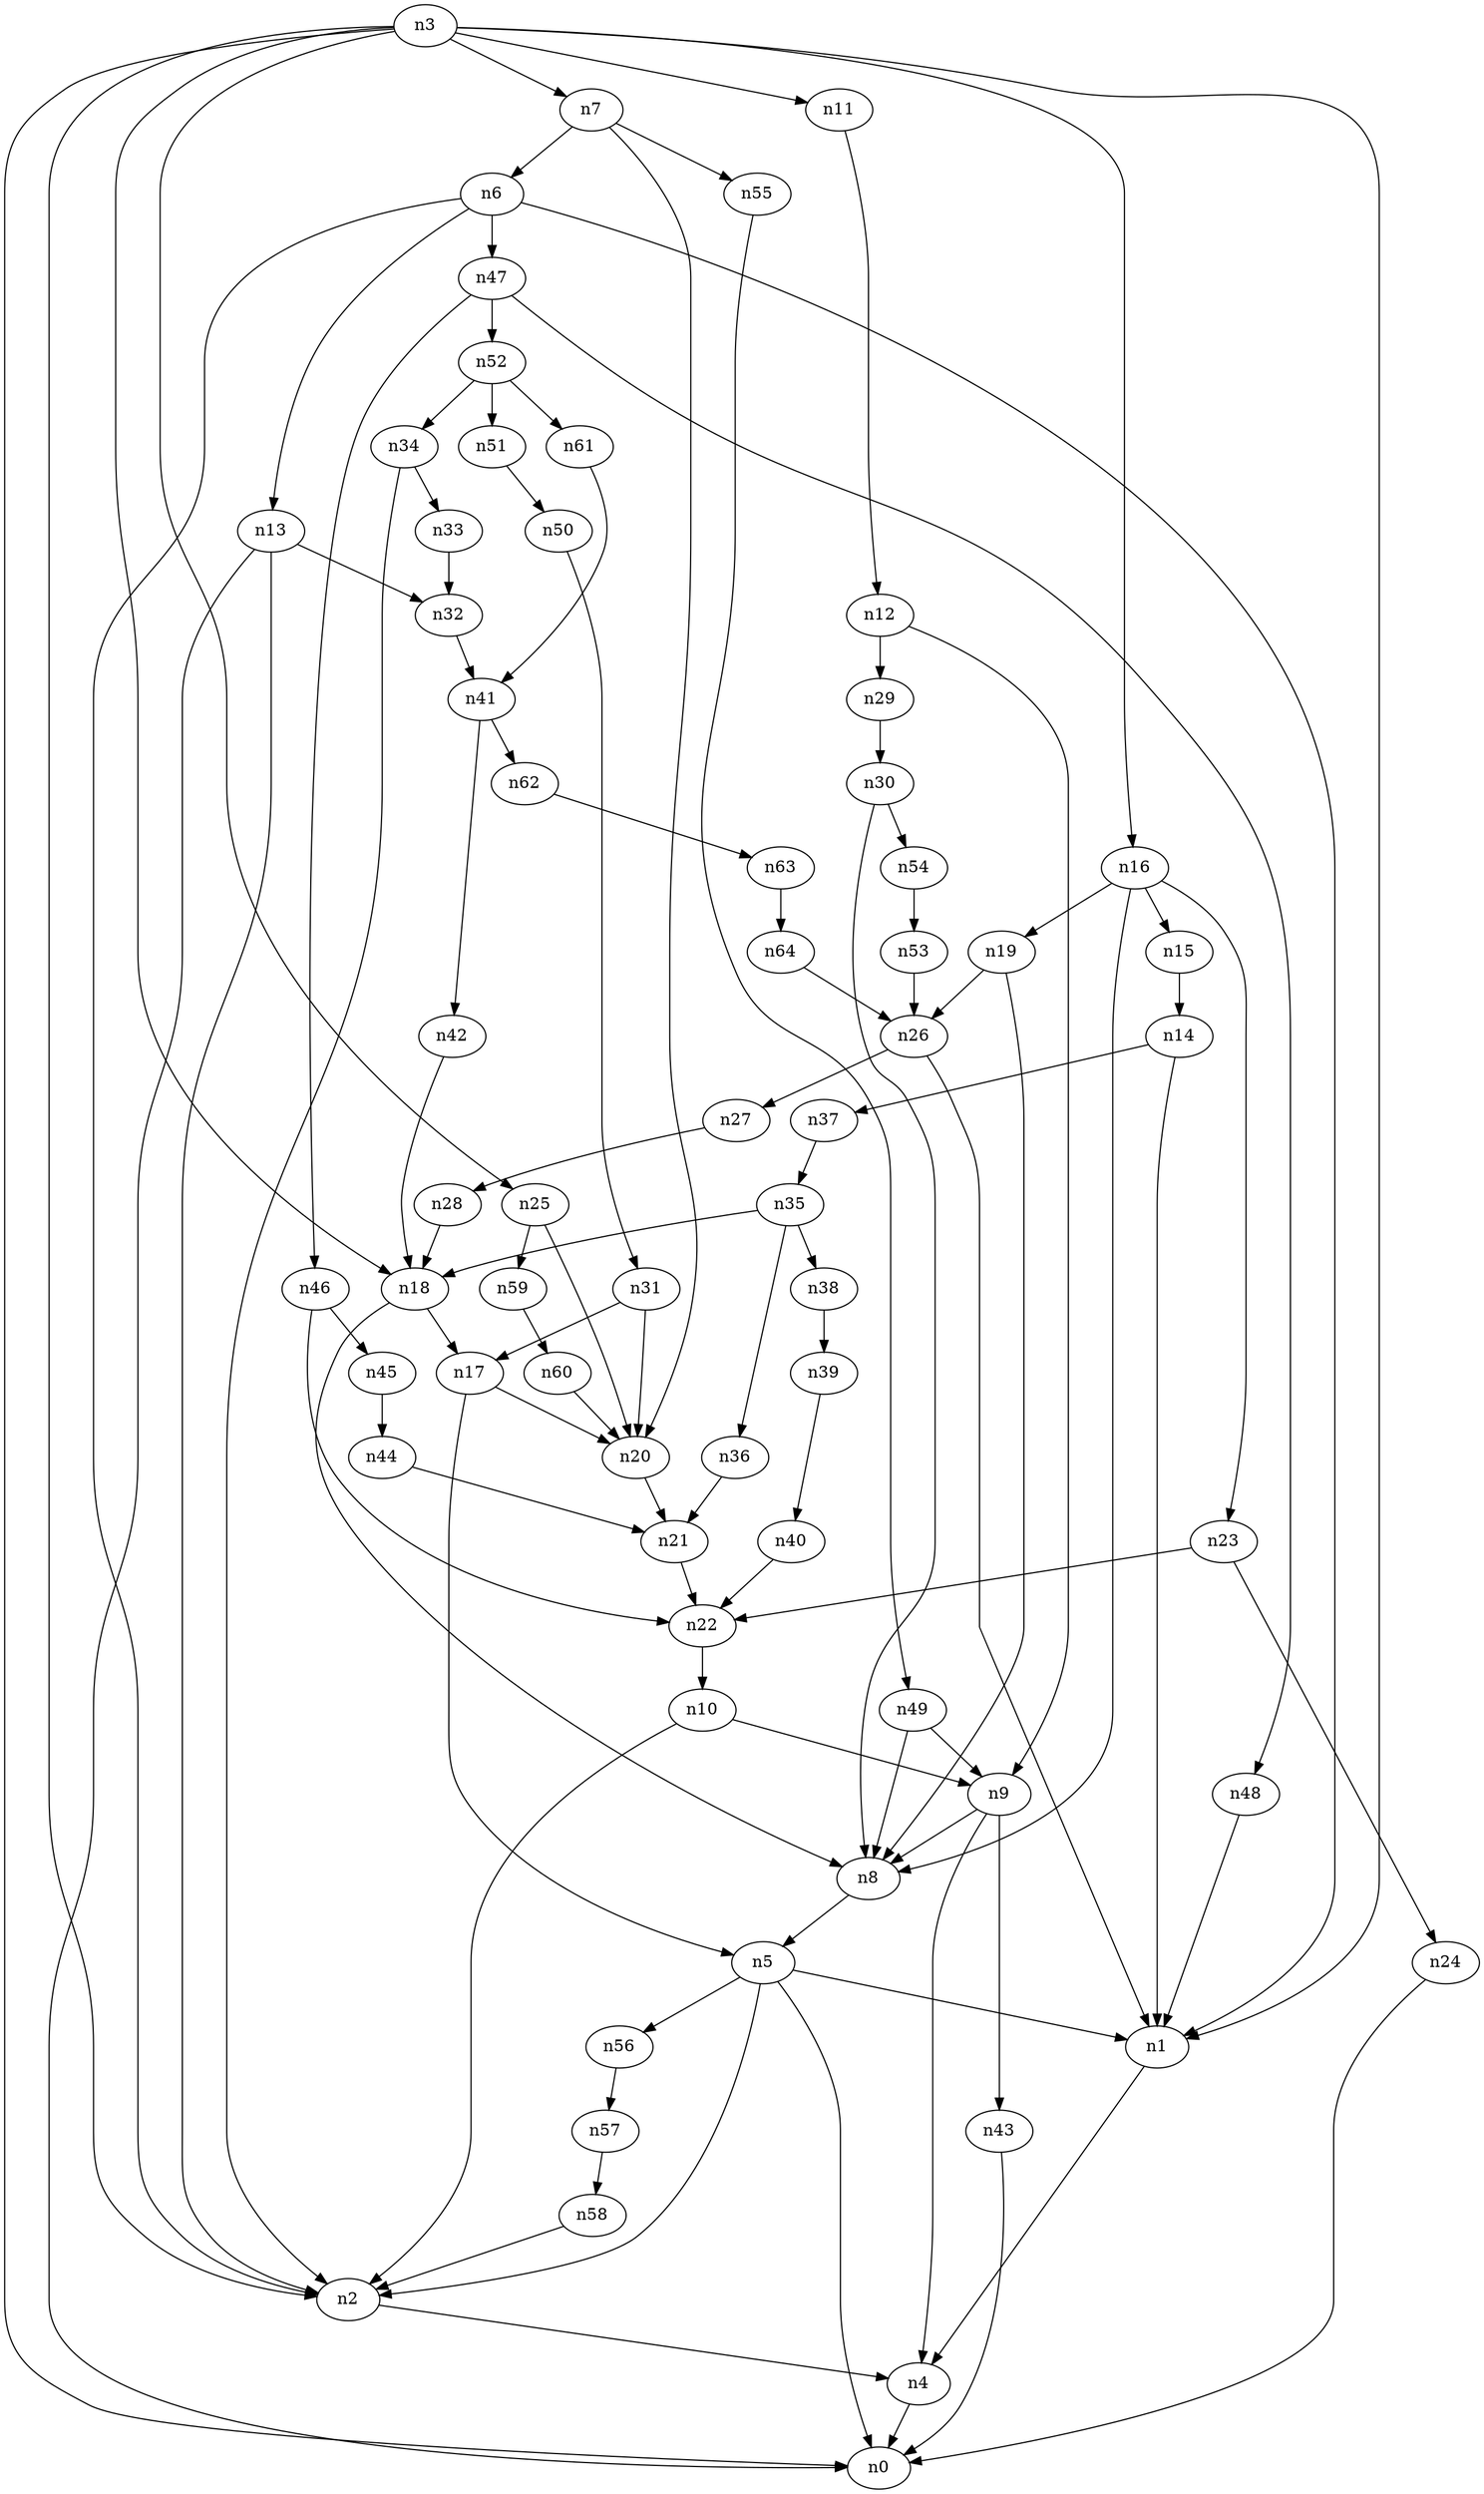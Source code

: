 digraph G {
	n1 -> n4	 [_graphml_id=e4];
	n2 -> n4	 [_graphml_id=e7];
	n3 -> n0	 [_graphml_id=e0];
	n3 -> n1	 [_graphml_id=e3];
	n3 -> n2	 [_graphml_id=e6];
	n3 -> n7	 [_graphml_id=e11];
	n3 -> n11	 [_graphml_id=e17];
	n3 -> n16	 [_graphml_id=e82];
	n3 -> n18	 [_graphml_id=e32];
	n3 -> n25	 [_graphml_id=e40];
	n4 -> n0	 [_graphml_id=e1];
	n5 -> n0	 [_graphml_id=e2];
	n5 -> n1	 [_graphml_id=e5];
	n5 -> n2	 [_graphml_id=e8];
	n5 -> n56	 [_graphml_id=e93];
	n6 -> n1	 [_graphml_id=e9];
	n6 -> n2	 [_graphml_id=e10];
	n6 -> n13	 [_graphml_id=e22];
	n6 -> n47	 [_graphml_id=e92];
	n7 -> n6	 [_graphml_id=e12];
	n7 -> n20	 [_graphml_id=e62];
	n7 -> n55	 [_graphml_id=e91];
	n8 -> n5	 [_graphml_id=e13];
	n9 -> n4	 [_graphml_id=e42];
	n9 -> n8	 [_graphml_id=e14];
	n9 -> n43	 [_graphml_id=e70];
	n10 -> n2	 [_graphml_id=e16];
	n10 -> n9	 [_graphml_id=e15];
	n11 -> n12	 [_graphml_id=e18];
	n12 -> n9	 [_graphml_id=e19];
	n12 -> n29	 [_graphml_id=e47];
	n13 -> n0	 [_graphml_id=e21];
	n13 -> n2	 [_graphml_id=e20];
	n13 -> n32	 [_graphml_id=e53];
	n14 -> n1	 [_graphml_id=e23];
	n14 -> n37	 [_graphml_id=e61];
	n15 -> n14	 [_graphml_id=e24];
	n16 -> n8	 [_graphml_id=e26];
	n16 -> n15	 [_graphml_id=e25];
	n16 -> n19	 [_graphml_id=e30];
	n16 -> n23	 [_graphml_id=e37];
	n17 -> n5	 [_graphml_id=e27];
	n17 -> n20	 [_graphml_id=e33];
	n18 -> n8	 [_graphml_id=e29];
	n18 -> n17	 [_graphml_id=e28];
	n19 -> n8	 [_graphml_id=e31];
	n19 -> n26	 [_graphml_id=e72];
	n20 -> n21	 [_graphml_id=e34];
	n21 -> n22	 [_graphml_id=e35];
	n22 -> n10	 [_graphml_id=e36];
	n23 -> n22	 [_graphml_id=e52];
	n23 -> n24	 [_graphml_id=e38];
	n24 -> n0	 [_graphml_id=e39];
	n25 -> n20	 [_graphml_id=e41];
	n25 -> n59	 [_graphml_id=e97];
	n26 -> n1	 [_graphml_id=e43];
	n26 -> n27	 [_graphml_id=e44];
	n27 -> n28	 [_graphml_id=e45];
	n28 -> n18	 [_graphml_id=e46];
	n29 -> n30	 [_graphml_id=e48];
	n30 -> n8	 [_graphml_id=e49];
	n30 -> n54	 [_graphml_id=e89];
	n31 -> n17	 [_graphml_id=e51];
	n31 -> n20	 [_graphml_id=e50];
	n32 -> n41	 [_graphml_id=e67];
	n33 -> n32	 [_graphml_id=e54];
	n34 -> n2	 [_graphml_id=e56];
	n34 -> n33	 [_graphml_id=e55];
	n35 -> n18	 [_graphml_id=e57];
	n35 -> n36	 [_graphml_id=e58];
	n35 -> n38	 [_graphml_id=e63];
	n36 -> n21	 [_graphml_id=e59];
	n37 -> n35	 [_graphml_id=e60];
	n38 -> n39	 [_graphml_id=e64];
	n39 -> n40	 [_graphml_id=e65];
	n40 -> n22	 [_graphml_id=e66];
	n41 -> n42	 [_graphml_id=e68];
	n41 -> n62	 [_graphml_id=e103];
	n42 -> n18	 [_graphml_id=e69];
	n43 -> n0	 [_graphml_id=e71];
	n44 -> n21	 [_graphml_id=e73];
	n45 -> n44	 [_graphml_id=e74];
	n46 -> n22	 [_graphml_id=e76];
	n46 -> n45	 [_graphml_id=e75];
	n47 -> n46	 [_graphml_id=e77];
	n47 -> n48	 [_graphml_id=e78];
	n47 -> n52	 [_graphml_id=e102];
	n48 -> n1	 [_graphml_id=e79];
	n49 -> n8	 [_graphml_id=e81];
	n49 -> n9	 [_graphml_id=e80];
	n50 -> n31	 [_graphml_id=e83];
	n51 -> n50	 [_graphml_id=e84];
	n52 -> n34	 [_graphml_id=e86];
	n52 -> n51	 [_graphml_id=e85];
	n52 -> n61	 [_graphml_id=e100];
	n53 -> n26	 [_graphml_id=e87];
	n54 -> n53	 [_graphml_id=e88];
	n55 -> n49	 [_graphml_id=e90];
	n56 -> n57	 [_graphml_id=e94];
	n57 -> n58	 [_graphml_id=e95];
	n58 -> n2	 [_graphml_id=e96];
	n59 -> n60	 [_graphml_id=e98];
	n60 -> n20	 [_graphml_id=e99];
	n61 -> n41	 [_graphml_id=e101];
	n62 -> n63	 [_graphml_id=e104];
	n63 -> n64	 [_graphml_id=e105];
	n64 -> n26	 [_graphml_id=e106];
}
